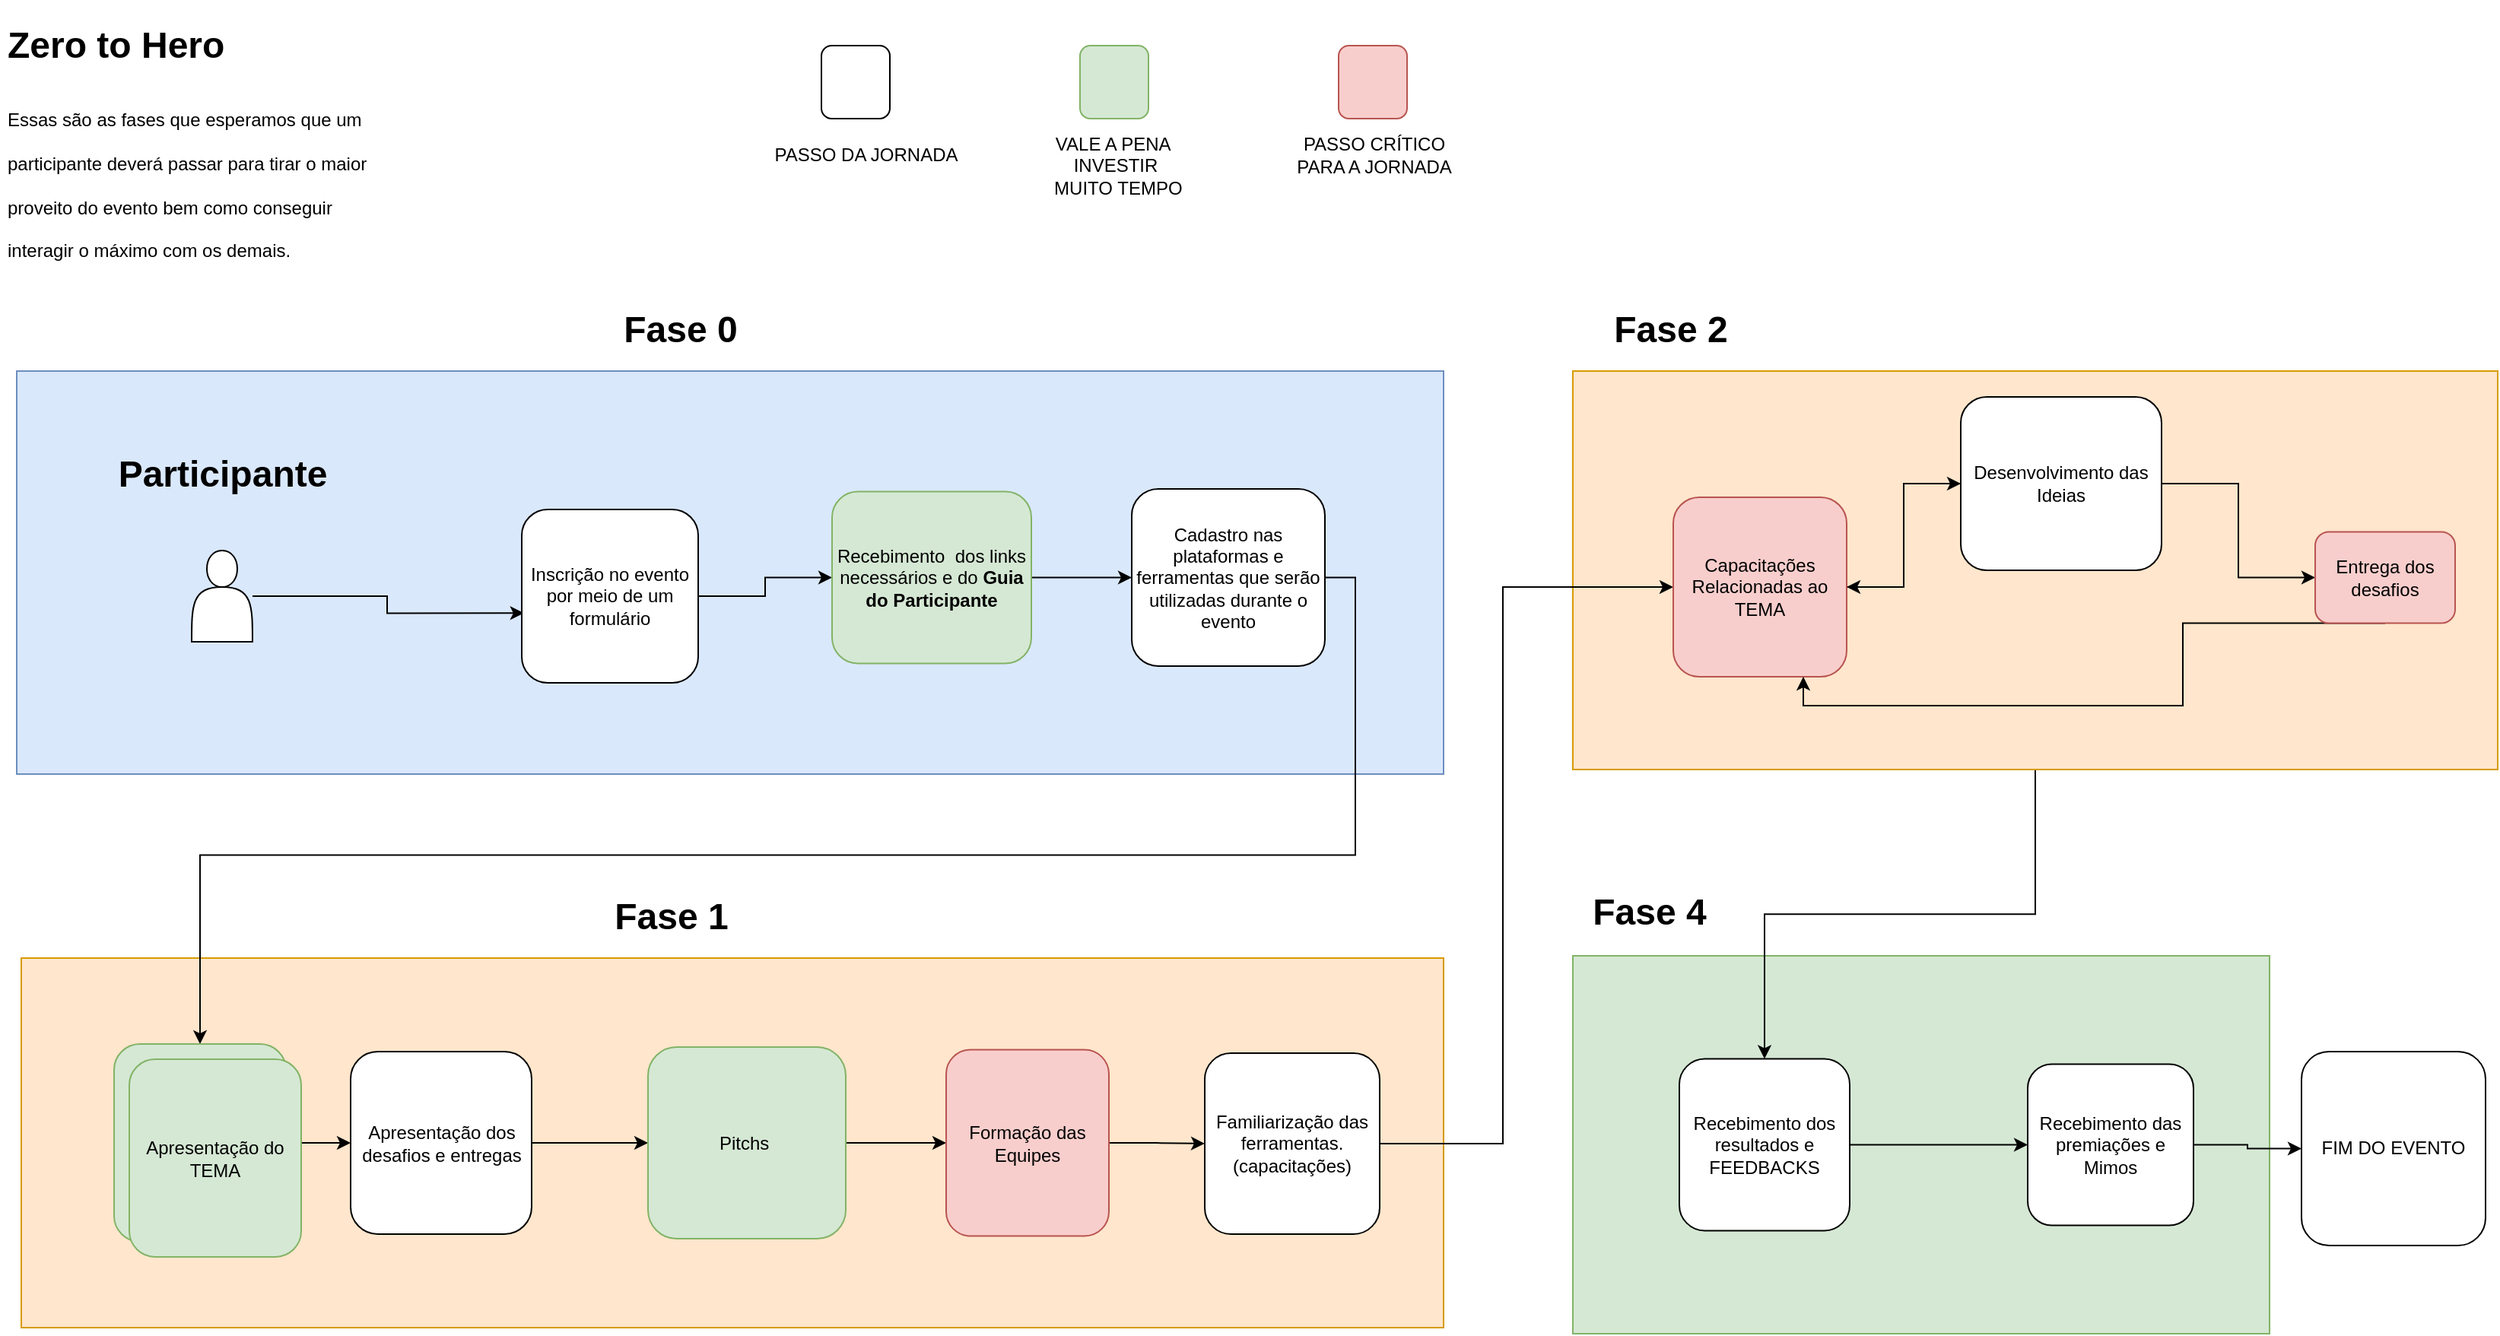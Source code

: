 <mxfile version="13.7.7" type="github">
  <diagram name="Page-1" id="12e1b939-464a-85fe-373e-61e167be1490">
    <mxGraphModel dx="3336.5" dy="684" grid="0" gridSize="10" guides="1" tooltips="1" connect="1" arrows="1" fold="1" page="1" pageScale="1.5" pageWidth="1169" pageHeight="827" background="#ffffff" math="0" shadow="0">
      <root>
        <mxCell id="0" />
        <mxCell id="1" parent="0" />
        <mxCell id="5eIkmyX3lONirXPNNq0G-55" value="" style="rounded=0;whiteSpace=wrap;html=1;fillColor=#d5e8d4;strokeColor=#82b366;" parent="1" vertex="1">
          <mxGeometry x="-685" y="648.5" width="458" height="248.5" as="geometry" />
        </mxCell>
        <mxCell id="5eIkmyX3lONirXPNNq0G-61" style="edgeStyle=orthogonalEdgeStyle;rounded=0;orthogonalLoop=1;jettySize=auto;html=1;exitX=0.5;exitY=1;exitDx=0;exitDy=0;entryX=0.5;entryY=0;entryDx=0;entryDy=0;" parent="1" source="5eIkmyX3lONirXPNNq0G-38" target="5eIkmyX3lONirXPNNq0G-57" edge="1">
          <mxGeometry relative="1" as="geometry" />
        </mxCell>
        <mxCell id="5eIkmyX3lONirXPNNq0G-38" value="" style="rounded=0;whiteSpace=wrap;html=1;fillColor=#ffe6cc;strokeColor=#d79b00;" parent="1" vertex="1">
          <mxGeometry x="-685" y="264" width="608" height="262" as="geometry" />
        </mxCell>
        <mxCell id="5eIkmyX3lONirXPNNq0G-25" value="" style="rounded=0;whiteSpace=wrap;html=1;fillColor=#ffe6cc;strokeColor=#d79b00;" parent="1" vertex="1">
          <mxGeometry x="-1705" y="650" width="935" height="243" as="geometry" />
        </mxCell>
        <mxCell id="5eIkmyX3lONirXPNNq0G-19" value="" style="rounded=0;whiteSpace=wrap;html=1;fillColor=#dae8fc;strokeColor=#6c8ebf;" parent="1" vertex="1">
          <mxGeometry x="-1708" y="264" width="938" height="265" as="geometry" />
        </mxCell>
        <mxCell id="5eIkmyX3lONirXPNNq0G-9" value="&lt;h1&gt;&lt;span&gt;Zero to Hero&lt;/span&gt;&lt;/h1&gt;&lt;h1&gt;&lt;span style=&quot;font-size: 12px ; font-weight: 400&quot;&gt;Essas são as fases que esperamos que um participante deverá passar para tirar o maior proveito do evento bem como conseguir interagir&amp;nbsp;o máximo com os demais.&lt;/span&gt;&lt;/h1&gt;" style="text;html=1;strokeColor=none;fillColor=none;spacing=5;spacingTop=-20;whiteSpace=wrap;overflow=hidden;rounded=0;" parent="1" vertex="1">
          <mxGeometry x="-1719" y="30" width="276" height="176" as="geometry" />
        </mxCell>
        <mxCell id="5eIkmyX3lONirXPNNq0G-13" style="edgeStyle=orthogonalEdgeStyle;rounded=0;orthogonalLoop=1;jettySize=auto;html=1;entryX=0.012;entryY=0.598;entryDx=0;entryDy=0;entryPerimeter=0;" parent="1" source="5eIkmyX3lONirXPNNq0G-10" target="5eIkmyX3lONirXPNNq0G-12" edge="1">
          <mxGeometry relative="1" as="geometry" />
        </mxCell>
        <mxCell id="5eIkmyX3lONirXPNNq0G-10" value="" style="shape=actor;whiteSpace=wrap;html=1;" parent="1" vertex="1">
          <mxGeometry x="-1593" y="382" width="40" height="60" as="geometry" />
        </mxCell>
        <mxCell id="5eIkmyX3lONirXPNNq0G-11" value="Participante" style="text;strokeColor=none;fillColor=none;html=1;fontSize=24;fontStyle=1;verticalAlign=middle;align=center;" parent="1" vertex="1">
          <mxGeometry x="-1623" y="312" width="100" height="40" as="geometry" />
        </mxCell>
        <mxCell id="5eIkmyX3lONirXPNNq0G-16" style="edgeStyle=orthogonalEdgeStyle;rounded=0;orthogonalLoop=1;jettySize=auto;html=1;exitX=1;exitY=0.5;exitDx=0;exitDy=0;entryX=0;entryY=0.5;entryDx=0;entryDy=0;" parent="1" source="5eIkmyX3lONirXPNNq0G-12" target="5eIkmyX3lONirXPNNq0G-14" edge="1">
          <mxGeometry relative="1" as="geometry" />
        </mxCell>
        <mxCell id="5eIkmyX3lONirXPNNq0G-12" value="Inscrição no evento por meio de um formulário" style="rounded=1;whiteSpace=wrap;html=1;" parent="1" vertex="1">
          <mxGeometry x="-1376" y="355" width="116" height="114" as="geometry" />
        </mxCell>
        <mxCell id="5eIkmyX3lONirXPNNq0G-18" style="edgeStyle=orthogonalEdgeStyle;rounded=0;orthogonalLoop=1;jettySize=auto;html=1;exitX=1;exitY=0.5;exitDx=0;exitDy=0;entryX=0;entryY=0.5;entryDx=0;entryDy=0;" parent="1" source="5eIkmyX3lONirXPNNq0G-14" target="5eIkmyX3lONirXPNNq0G-17" edge="1">
          <mxGeometry relative="1" as="geometry" />
        </mxCell>
        <mxCell id="5eIkmyX3lONirXPNNq0G-14" value="Recebimento&amp;nbsp; dos links necessários e do &lt;b&gt;Guia do Participante&lt;/b&gt;" style="rounded=1;whiteSpace=wrap;html=1;fillColor=#d5e8d4;strokeColor=#82b366;" parent="1" vertex="1">
          <mxGeometry x="-1172" y="343.25" width="131" height="113" as="geometry" />
        </mxCell>
        <mxCell id="5eIkmyX3lONirXPNNq0G-26" style="edgeStyle=orthogonalEdgeStyle;rounded=0;orthogonalLoop=1;jettySize=auto;html=1;exitX=1;exitY=0.5;exitDx=0;exitDy=0;entryX=0.5;entryY=0;entryDx=0;entryDy=0;" parent="1" source="5eIkmyX3lONirXPNNq0G-17" target="5eIkmyX3lONirXPNNq0G-24" edge="1">
          <mxGeometry relative="1" as="geometry" />
        </mxCell>
        <mxCell id="5eIkmyX3lONirXPNNq0G-17" value="Cadastro nas plataformas e ferramentas que serão utilizadas durante o evento" style="rounded=1;whiteSpace=wrap;html=1;" parent="1" vertex="1">
          <mxGeometry x="-975" y="341.5" width="127" height="116.5" as="geometry" />
        </mxCell>
        <mxCell id="5eIkmyX3lONirXPNNq0G-21" value="Fase 0" style="text;strokeColor=none;fillColor=none;html=1;fontSize=24;fontStyle=1;verticalAlign=middle;align=center;" parent="1" vertex="1">
          <mxGeometry x="-1322" y="217" width="100" height="40" as="geometry" />
        </mxCell>
        <mxCell id="5eIkmyX3lONirXPNNq0G-40" style="edgeStyle=orthogonalEdgeStyle;rounded=0;orthogonalLoop=1;jettySize=auto;html=1;exitX=1;exitY=0.5;exitDx=0;exitDy=0;" parent="1" source="5eIkmyX3lONirXPNNq0G-22" target="5eIkmyX3lONirXPNNq0G-39" edge="1">
          <mxGeometry relative="1" as="geometry">
            <mxPoint x="-735" y="406" as="targetPoint" />
            <Array as="points">
              <mxPoint x="-731" y="772" />
              <mxPoint x="-731" y="406" />
            </Array>
          </mxGeometry>
        </mxCell>
        <mxCell id="5eIkmyX3lONirXPNNq0G-22" value="Familiarização das ferramentas.&lt;br&gt;(capacitações)" style="rounded=1;whiteSpace=wrap;html=1;" parent="1" vertex="1">
          <mxGeometry x="-927" y="712.5" width="115" height="119" as="geometry" />
        </mxCell>
        <mxCell id="5eIkmyX3lONirXPNNq0G-31" style="edgeStyle=orthogonalEdgeStyle;rounded=0;orthogonalLoop=1;jettySize=auto;html=1;exitX=1;exitY=0.5;exitDx=0;exitDy=0;entryX=0;entryY=0.5;entryDx=0;entryDy=0;" parent="1" source="5eIkmyX3lONirXPNNq0G-23" target="5eIkmyX3lONirXPNNq0G-30" edge="1">
          <mxGeometry relative="1" as="geometry" />
        </mxCell>
        <mxCell id="5eIkmyX3lONirXPNNq0G-23" value="Apresentação dos desafios e entregas" style="rounded=1;whiteSpace=wrap;html=1;" parent="1" vertex="1">
          <mxGeometry x="-1488.5" y="711.5" width="119" height="120" as="geometry" />
        </mxCell>
        <mxCell id="5eIkmyX3lONirXPNNq0G-27" style="edgeStyle=orthogonalEdgeStyle;rounded=0;orthogonalLoop=1;jettySize=auto;html=1;exitX=1;exitY=0.5;exitDx=0;exitDy=0;entryX=0;entryY=0.5;entryDx=0;entryDy=0;" parent="1" source="5eIkmyX3lONirXPNNq0G-24" target="5eIkmyX3lONirXPNNq0G-23" edge="1">
          <mxGeometry relative="1" as="geometry" />
        </mxCell>
        <mxCell id="5eIkmyX3lONirXPNNq0G-24" value="Apresentação do TEMA" style="rounded=1;whiteSpace=wrap;html=1;fillColor=#d5e8d4;strokeColor=#82b366;" parent="1" vertex="1">
          <mxGeometry x="-1644" y="706.5" width="113" height="130" as="geometry" />
        </mxCell>
        <mxCell id="5eIkmyX3lONirXPNNq0G-29" value="Fase 1" style="text;strokeColor=none;fillColor=none;html=1;fontSize=24;fontStyle=1;verticalAlign=middle;align=center;" parent="1" vertex="1">
          <mxGeometry x="-1328.5" y="603" width="100" height="40" as="geometry" />
        </mxCell>
        <mxCell id="5eIkmyX3lONirXPNNq0G-34" style="edgeStyle=orthogonalEdgeStyle;rounded=0;orthogonalLoop=1;jettySize=auto;html=1;exitX=1;exitY=0.5;exitDx=0;exitDy=0;entryX=0;entryY=0.5;entryDx=0;entryDy=0;" parent="1" source="5eIkmyX3lONirXPNNq0G-30" target="5eIkmyX3lONirXPNNq0G-33" edge="1">
          <mxGeometry relative="1" as="geometry" />
        </mxCell>
        <mxCell id="5eIkmyX3lONirXPNNq0G-30" value="Pitchs&amp;nbsp;" style="rounded=1;whiteSpace=wrap;html=1;fillColor=#d5e8d4;strokeColor=#82b366;" parent="1" vertex="1">
          <mxGeometry x="-1293" y="708.5" width="130" height="126" as="geometry" />
        </mxCell>
        <mxCell id="5eIkmyX3lONirXPNNq0G-35" style="edgeStyle=orthogonalEdgeStyle;rounded=0;orthogonalLoop=1;jettySize=auto;html=1;" parent="1" source="5eIkmyX3lONirXPNNq0G-33" target="5eIkmyX3lONirXPNNq0G-22" edge="1">
          <mxGeometry relative="1" as="geometry" />
        </mxCell>
        <mxCell id="5eIkmyX3lONirXPNNq0G-33" value="Formação das Equipes" style="rounded=1;whiteSpace=wrap;html=1;fillColor=#f8cecc;strokeColor=#b85450;" parent="1" vertex="1">
          <mxGeometry x="-1097" y="710.25" width="107" height="122.5" as="geometry" />
        </mxCell>
        <mxCell id="5eIkmyX3lONirXPNNq0G-42" style="edgeStyle=orthogonalEdgeStyle;rounded=0;orthogonalLoop=1;jettySize=auto;html=1;" parent="1" source="5eIkmyX3lONirXPNNq0G-39" target="5eIkmyX3lONirXPNNq0G-41" edge="1">
          <mxGeometry relative="1" as="geometry" />
        </mxCell>
        <mxCell id="5eIkmyX3lONirXPNNq0G-39" value="Capacitações Relacionadas ao TEMA" style="rounded=1;whiteSpace=wrap;html=1;fillColor=#f8cecc;strokeColor=#b85450;" parent="1" vertex="1">
          <mxGeometry x="-619" y="347" width="114" height="118" as="geometry" />
        </mxCell>
        <mxCell id="5eIkmyX3lONirXPNNq0G-43" style="edgeStyle=orthogonalEdgeStyle;rounded=0;orthogonalLoop=1;jettySize=auto;html=1;entryX=1;entryY=0.5;entryDx=0;entryDy=0;" parent="1" source="5eIkmyX3lONirXPNNq0G-41" target="5eIkmyX3lONirXPNNq0G-39" edge="1">
          <mxGeometry relative="1" as="geometry" />
        </mxCell>
        <mxCell id="5eIkmyX3lONirXPNNq0G-59" style="edgeStyle=orthogonalEdgeStyle;rounded=0;orthogonalLoop=1;jettySize=auto;html=1;exitX=1;exitY=0.5;exitDx=0;exitDy=0;" parent="1" source="5eIkmyX3lONirXPNNq0G-41" target="5eIkmyX3lONirXPNNq0G-58" edge="1">
          <mxGeometry relative="1" as="geometry" />
        </mxCell>
        <mxCell id="5eIkmyX3lONirXPNNq0G-41" value="Desenvolvimento das Ideias" style="rounded=1;whiteSpace=wrap;html=1;" parent="1" vertex="1">
          <mxGeometry x="-430" y="281" width="132" height="114" as="geometry" />
        </mxCell>
        <mxCell id="5eIkmyX3lONirXPNNq0G-47" value="" style="rounded=1;whiteSpace=wrap;html=1;" parent="1" vertex="1">
          <mxGeometry x="-1179" y="50.0" width="45" height="48" as="geometry" />
        </mxCell>
        <mxCell id="5eIkmyX3lONirXPNNq0G-48" value="" style="rounded=1;whiteSpace=wrap;html=1;fillColor=#d5e8d4;strokeColor=#82b366;" parent="1" vertex="1">
          <mxGeometry x="-1009" y="50.0" width="45" height="48" as="geometry" />
        </mxCell>
        <mxCell id="5eIkmyX3lONirXPNNq0G-49" value="" style="rounded=1;whiteSpace=wrap;html=1;fillColor=#f8cecc;strokeColor=#b85450;" parent="1" vertex="1">
          <mxGeometry x="-839" y="50.0" width="45" height="48" as="geometry" />
        </mxCell>
        <mxCell id="5eIkmyX3lONirXPNNq0G-51" value="PASSO DA JORNADA" style="text;html=1;align=center;verticalAlign=middle;resizable=0;points=[];autosize=1;" parent="1" vertex="1">
          <mxGeometry x="-1215" y="113" width="130" height="18" as="geometry" />
        </mxCell>
        <mxCell id="5eIkmyX3lONirXPNNq0G-52" value="VALE A PENA&amp;nbsp;&lt;br&gt;INVESTIR&lt;br&gt;&amp;nbsp;MUITO TEMPO" style="text;html=1;align=center;verticalAlign=middle;resizable=0;points=[];autosize=1;" parent="1" vertex="1">
          <mxGeometry x="-1035.5" y="106" width="98" height="46" as="geometry" />
        </mxCell>
        <mxCell id="5eIkmyX3lONirXPNNq0G-53" value="PASSO CRÍTICO&lt;br&gt;PARA A JORNADA" style="text;html=1;align=center;verticalAlign=middle;resizable=0;points=[];autosize=1;" parent="1" vertex="1">
          <mxGeometry x="-872.5" y="106" width="112" height="32" as="geometry" />
        </mxCell>
        <mxCell id="5eIkmyX3lONirXPNNq0G-54" value="Fase 2" style="text;strokeColor=none;fillColor=none;html=1;fontSize=24;fontStyle=1;verticalAlign=middle;align=center;" parent="1" vertex="1">
          <mxGeometry x="-671" y="217" width="100" height="40" as="geometry" />
        </mxCell>
        <mxCell id="5eIkmyX3lONirXPNNq0G-56" value="Fase 4" style="text;strokeColor=none;fillColor=none;html=1;fontSize=24;fontStyle=1;verticalAlign=middle;align=center;" parent="1" vertex="1">
          <mxGeometry x="-685" y="600" width="100" height="40" as="geometry" />
        </mxCell>
        <mxCell id="5eIkmyX3lONirXPNNq0G-63" style="edgeStyle=orthogonalEdgeStyle;rounded=0;orthogonalLoop=1;jettySize=auto;html=1;exitX=1;exitY=0.5;exitDx=0;exitDy=0;entryX=0;entryY=0.5;entryDx=0;entryDy=0;" parent="1" source="5eIkmyX3lONirXPNNq0G-57" target="5eIkmyX3lONirXPNNq0G-62" edge="1">
          <mxGeometry relative="1" as="geometry" />
        </mxCell>
        <mxCell id="5eIkmyX3lONirXPNNq0G-57" value="Recebimento dos resultados e FEEDBACKS" style="rounded=1;whiteSpace=wrap;html=1;" parent="1" vertex="1">
          <mxGeometry x="-615" y="716.25" width="112" height="113" as="geometry" />
        </mxCell>
        <mxCell id="5eIkmyX3lONirXPNNq0G-60" style="edgeStyle=orthogonalEdgeStyle;rounded=0;orthogonalLoop=1;jettySize=auto;html=1;exitX=0.5;exitY=1;exitDx=0;exitDy=0;entryX=0.75;entryY=1;entryDx=0;entryDy=0;" parent="1" source="5eIkmyX3lONirXPNNq0G-58" target="5eIkmyX3lONirXPNNq0G-39" edge="1">
          <mxGeometry relative="1" as="geometry">
            <Array as="points">
              <mxPoint x="-284" y="484" />
              <mxPoint x="-533" y="485" />
            </Array>
          </mxGeometry>
        </mxCell>
        <mxCell id="5eIkmyX3lONirXPNNq0G-58" value="Entrega dos desafios" style="rounded=1;whiteSpace=wrap;html=1;fillColor=#f8cecc;strokeColor=#b85450;" parent="1" vertex="1">
          <mxGeometry x="-197" y="369.75" width="92" height="60" as="geometry" />
        </mxCell>
        <mxCell id="itOtzSlTCxatpTuHLUj3-2" style="edgeStyle=orthogonalEdgeStyle;rounded=0;orthogonalLoop=1;jettySize=auto;html=1;exitX=1;exitY=0.5;exitDx=0;exitDy=0;" parent="1" source="5eIkmyX3lONirXPNNq0G-62" target="itOtzSlTCxatpTuHLUj3-1" edge="1">
          <mxGeometry relative="1" as="geometry" />
        </mxCell>
        <mxCell id="5eIkmyX3lONirXPNNq0G-62" value="Recebimento das premiações e Mimos" style="rounded=1;whiteSpace=wrap;html=1;" parent="1" vertex="1">
          <mxGeometry x="-386" y="719.75" width="109" height="106" as="geometry" />
        </mxCell>
        <mxCell id="itOtzSlTCxatpTuHLUj3-1" value="FIM DO EVENTO" style="rounded=1;whiteSpace=wrap;html=1;" parent="1" vertex="1">
          <mxGeometry x="-206" y="711.5" width="121" height="127.5" as="geometry" />
        </mxCell>
        <mxCell id="ZBKwxIE3grrN7XyezUc7-1" value="Apresentação do TEMA" style="rounded=1;whiteSpace=wrap;html=1;fillColor=#d5e8d4;strokeColor=#82b366;" vertex="1" parent="1">
          <mxGeometry x="-1634" y="716.5" width="113" height="130" as="geometry" />
        </mxCell>
      </root>
    </mxGraphModel>
  </diagram>
</mxfile>

